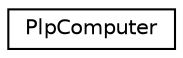 digraph "Graphical Class Hierarchy"
{
  edge [fontname="Helvetica",fontsize="10",labelfontname="Helvetica",labelfontsize="10"];
  node [fontname="Helvetica",fontsize="10",shape=record];
  rankdir="LR";
  Node0 [label="PlpComputer",height=0.2,width=0.4,color="black", fillcolor="white", style="filled",URL="$classkaldi_1_1PlpComputer.html",tooltip="This is the new-style interface to the PLP computation. "];
}
